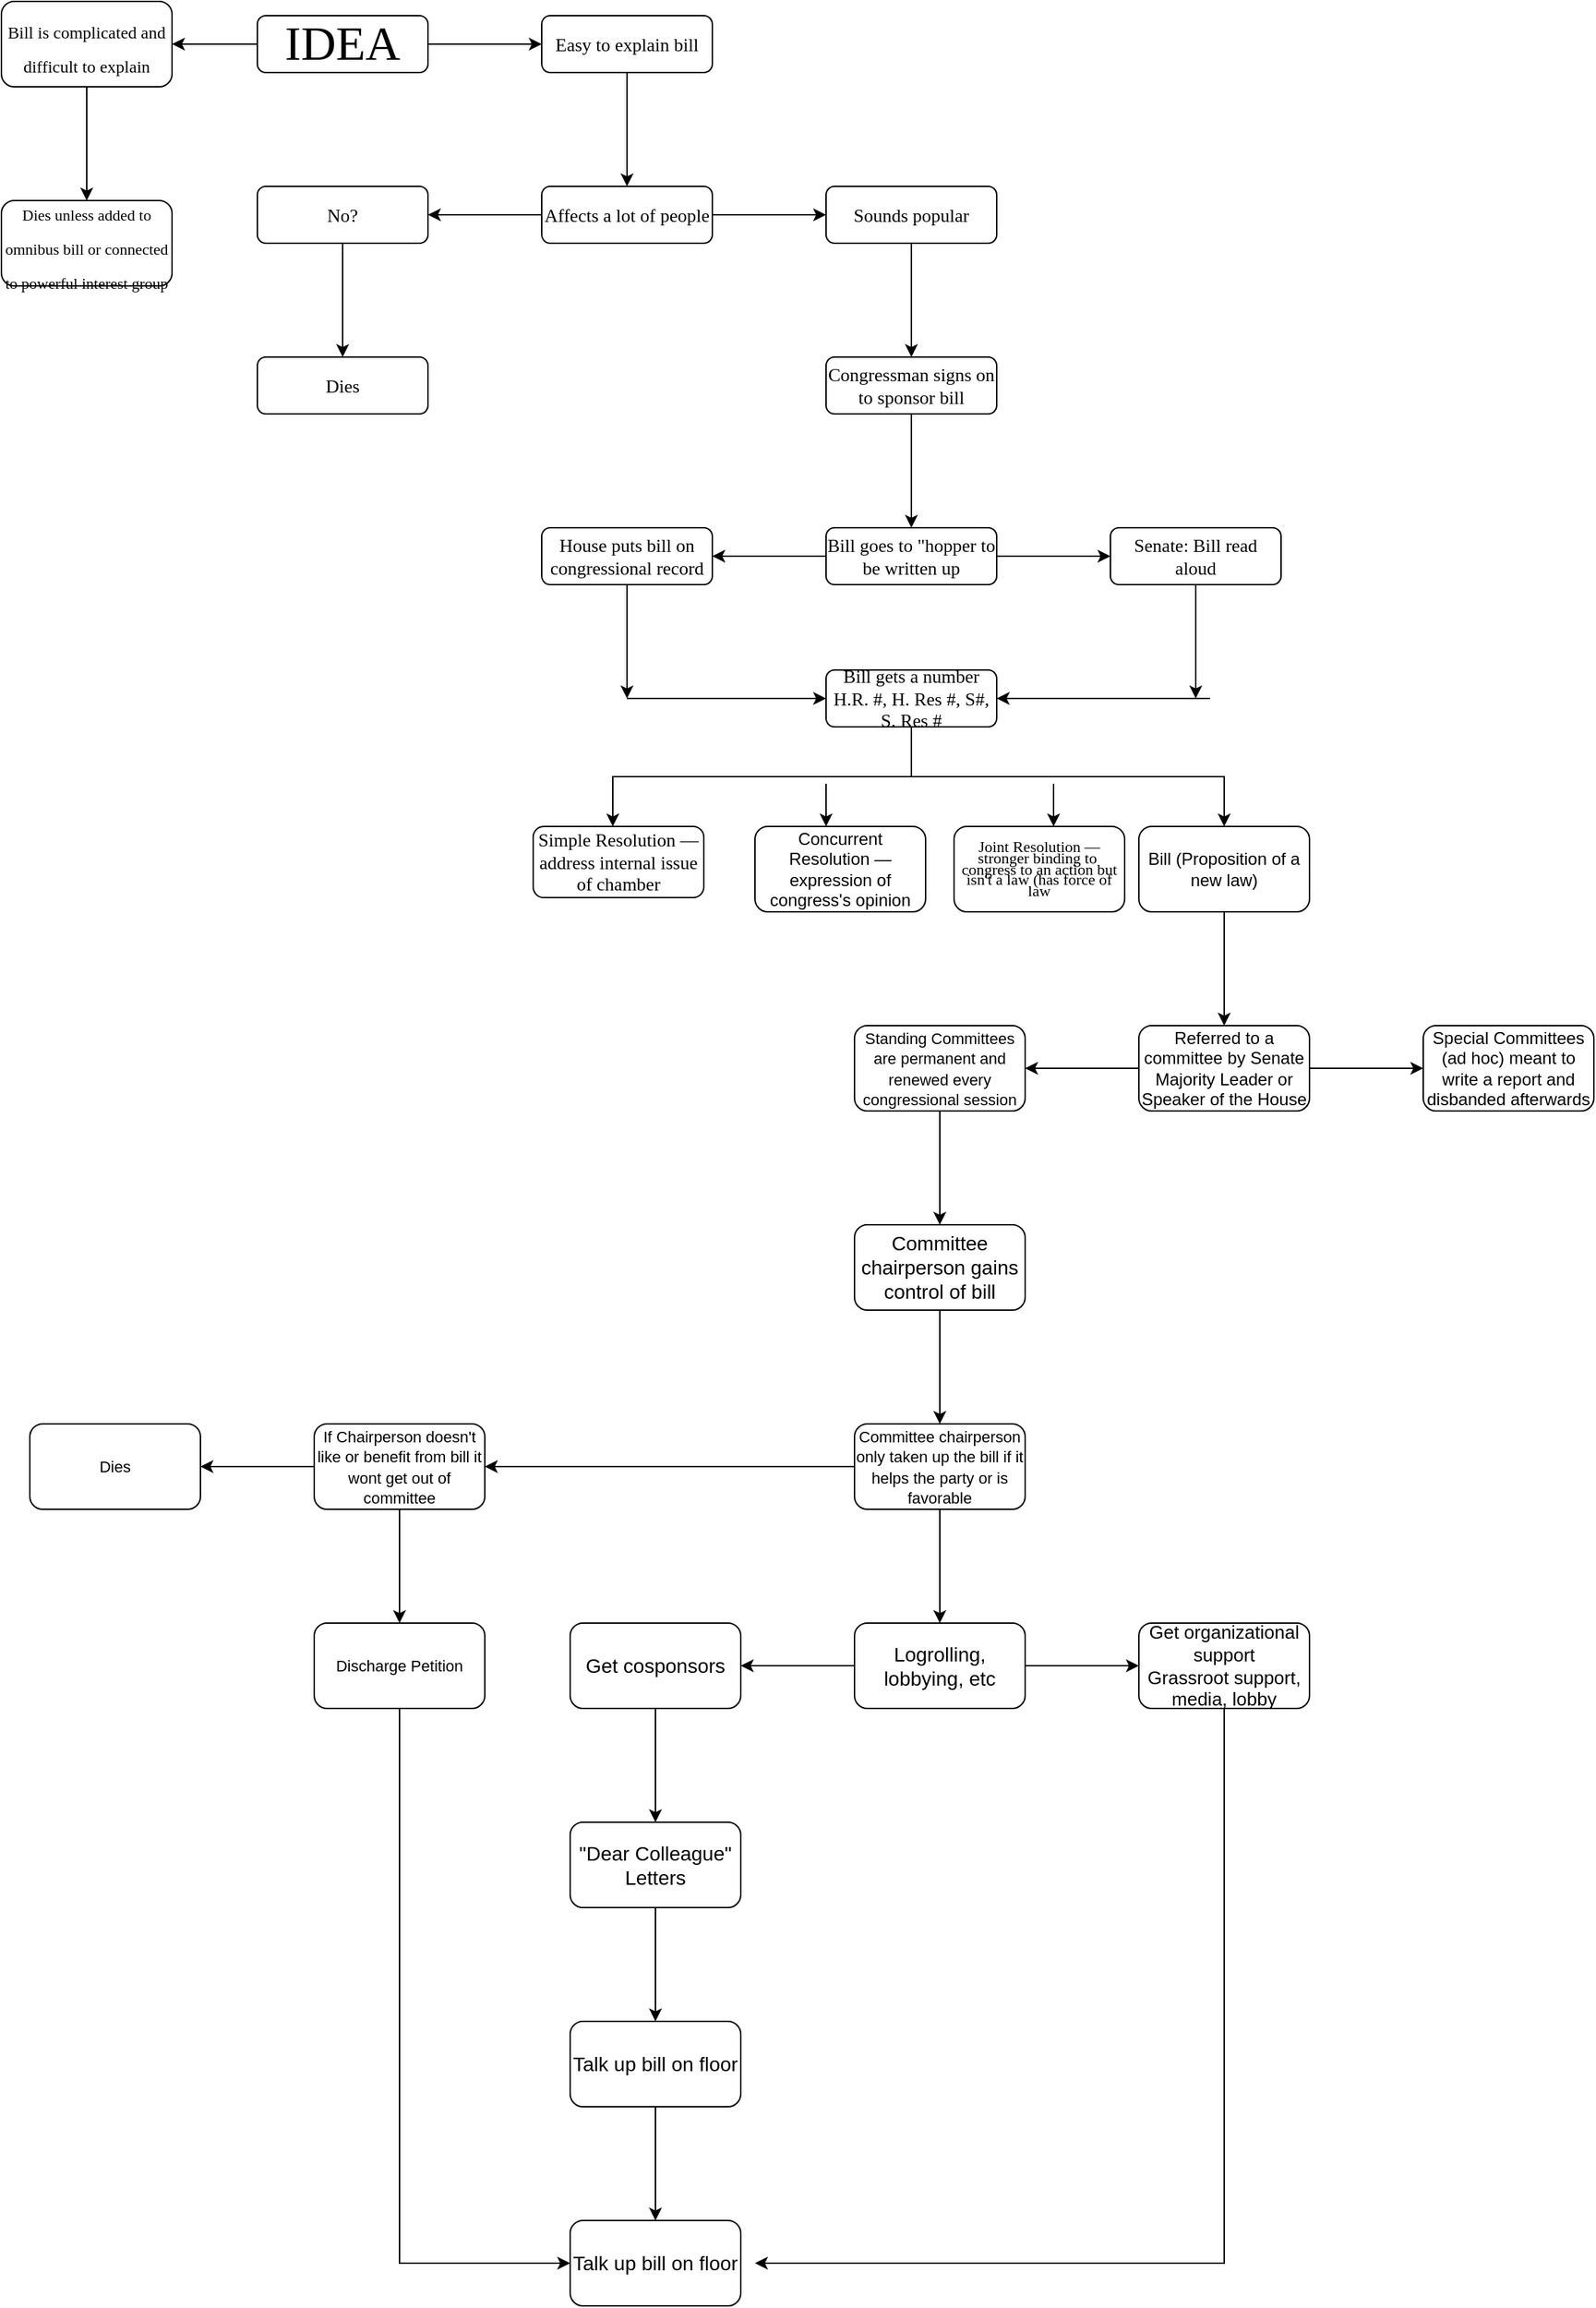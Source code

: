 <mxfile version="20.6.0" type="github">
  <diagram id="C5RBs43oDa-KdzZeNtuy" name="Page-1">
    <mxGraphModel dx="2133" dy="871" grid="1" gridSize="10" guides="1" tooltips="1" connect="1" arrows="1" fold="1" page="1" pageScale="1" pageWidth="827" pageHeight="1169" math="0" shadow="0">
      <root>
        <mxCell id="WIyWlLk6GJQsqaUBKTNV-0" />
        <mxCell id="WIyWlLk6GJQsqaUBKTNV-1" parent="WIyWlLk6GJQsqaUBKTNV-0" />
        <mxCell id="nTinVmcu9oHWkOwA1oCq-3" value="" style="edgeStyle=orthogonalEdgeStyle;rounded=0;orthogonalLoop=1;jettySize=auto;html=1;fontFamily=Times New Roman;fontSize=12;" edge="1" parent="WIyWlLk6GJQsqaUBKTNV-1" source="WIyWlLk6GJQsqaUBKTNV-3" target="nTinVmcu9oHWkOwA1oCq-1">
          <mxGeometry relative="1" as="geometry" />
        </mxCell>
        <mxCell id="nTinVmcu9oHWkOwA1oCq-8" value="" style="edgeStyle=orthogonalEdgeStyle;rounded=0;orthogonalLoop=1;jettySize=auto;html=1;fontFamily=Times New Roman;fontSize=11;" edge="1" parent="WIyWlLk6GJQsqaUBKTNV-1" source="WIyWlLk6GJQsqaUBKTNV-3" target="nTinVmcu9oHWkOwA1oCq-7">
          <mxGeometry relative="1" as="geometry" />
        </mxCell>
        <mxCell id="WIyWlLk6GJQsqaUBKTNV-3" value="&lt;font face=&quot;Times New Roman&quot;&gt;&lt;span style=&quot;font-size: 34px;&quot;&gt;IDEA&lt;/span&gt;&lt;/font&gt;" style="rounded=1;whiteSpace=wrap;html=1;fontSize=12;glass=0;strokeWidth=1;shadow=0;" parent="WIyWlLk6GJQsqaUBKTNV-1" vertex="1">
          <mxGeometry x="160" y="80" width="120" height="40" as="geometry" />
        </mxCell>
        <mxCell id="nTinVmcu9oHWkOwA1oCq-5" value="" style="edgeStyle=orthogonalEdgeStyle;rounded=0;orthogonalLoop=1;jettySize=auto;html=1;fontFamily=Times New Roman;fontSize=12;" edge="1" parent="WIyWlLk6GJQsqaUBKTNV-1" source="nTinVmcu9oHWkOwA1oCq-1" target="nTinVmcu9oHWkOwA1oCq-4">
          <mxGeometry relative="1" as="geometry" />
        </mxCell>
        <mxCell id="nTinVmcu9oHWkOwA1oCq-1" value="&lt;font style=&quot;font-size: 12px;&quot;&gt;Bill is complicated and difficult to explain&lt;/font&gt;" style="whiteSpace=wrap;html=1;rounded=1;glass=0;strokeWidth=1;shadow=0;fontFamily=Times New Roman;fontSize=20;" vertex="1" parent="WIyWlLk6GJQsqaUBKTNV-1">
          <mxGeometry x="-20" y="70" width="120" height="60" as="geometry" />
        </mxCell>
        <mxCell id="nTinVmcu9oHWkOwA1oCq-4" value="&lt;font style=&quot;font-size: 11px;&quot;&gt;Dies unless added to omnibus bill or connected to powerful interest group&lt;/font&gt;" style="whiteSpace=wrap;html=1;rounded=1;glass=0;strokeWidth=1;shadow=0;fontFamily=Times New Roman;fontSize=20;" vertex="1" parent="WIyWlLk6GJQsqaUBKTNV-1">
          <mxGeometry x="-20" y="210" width="120" height="60" as="geometry" />
        </mxCell>
        <mxCell id="nTinVmcu9oHWkOwA1oCq-10" value="" style="edgeStyle=orthogonalEdgeStyle;rounded=0;orthogonalLoop=1;jettySize=auto;html=1;fontFamily=Times New Roman;fontSize=13;" edge="1" parent="WIyWlLk6GJQsqaUBKTNV-1" source="nTinVmcu9oHWkOwA1oCq-7" target="nTinVmcu9oHWkOwA1oCq-9">
          <mxGeometry relative="1" as="geometry" />
        </mxCell>
        <mxCell id="nTinVmcu9oHWkOwA1oCq-7" value="&lt;font style=&quot;font-size: 13px;&quot; face=&quot;Times New Roman&quot;&gt;Easy to explain bill&lt;/font&gt;" style="rounded=1;whiteSpace=wrap;html=1;fontSize=12;glass=0;strokeWidth=1;shadow=0;" vertex="1" parent="WIyWlLk6GJQsqaUBKTNV-1">
          <mxGeometry x="360" y="80" width="120" height="40" as="geometry" />
        </mxCell>
        <mxCell id="nTinVmcu9oHWkOwA1oCq-12" value="" style="edgeStyle=orthogonalEdgeStyle;rounded=0;orthogonalLoop=1;jettySize=auto;html=1;fontFamily=Times New Roman;fontSize=13;" edge="1" parent="WIyWlLk6GJQsqaUBKTNV-1" source="nTinVmcu9oHWkOwA1oCq-9" target="nTinVmcu9oHWkOwA1oCq-11">
          <mxGeometry relative="1" as="geometry" />
        </mxCell>
        <mxCell id="nTinVmcu9oHWkOwA1oCq-16" value="" style="edgeStyle=orthogonalEdgeStyle;rounded=0;orthogonalLoop=1;jettySize=auto;html=1;fontFamily=Times New Roman;fontSize=34;" edge="1" parent="WIyWlLk6GJQsqaUBKTNV-1" source="nTinVmcu9oHWkOwA1oCq-9" target="nTinVmcu9oHWkOwA1oCq-15">
          <mxGeometry relative="1" as="geometry" />
        </mxCell>
        <mxCell id="nTinVmcu9oHWkOwA1oCq-9" value="&lt;font style=&quot;font-size: 13px;&quot; face=&quot;Times New Roman&quot;&gt;Affects a lot of people&lt;/font&gt;" style="rounded=1;whiteSpace=wrap;html=1;fontSize=12;glass=0;strokeWidth=1;shadow=0;" vertex="1" parent="WIyWlLk6GJQsqaUBKTNV-1">
          <mxGeometry x="360" y="200" width="120" height="40" as="geometry" />
        </mxCell>
        <mxCell id="nTinVmcu9oHWkOwA1oCq-14" value="" style="edgeStyle=orthogonalEdgeStyle;rounded=0;orthogonalLoop=1;jettySize=auto;html=1;fontFamily=Times New Roman;fontSize=13;" edge="1" parent="WIyWlLk6GJQsqaUBKTNV-1" source="nTinVmcu9oHWkOwA1oCq-11" target="nTinVmcu9oHWkOwA1oCq-13">
          <mxGeometry relative="1" as="geometry" />
        </mxCell>
        <mxCell id="nTinVmcu9oHWkOwA1oCq-11" value="&lt;font style=&quot;font-size: 13px;&quot; face=&quot;Times New Roman&quot;&gt;No?&lt;/font&gt;" style="rounded=1;whiteSpace=wrap;html=1;fontSize=12;glass=0;strokeWidth=1;shadow=0;" vertex="1" parent="WIyWlLk6GJQsqaUBKTNV-1">
          <mxGeometry x="160" y="200" width="120" height="40" as="geometry" />
        </mxCell>
        <mxCell id="nTinVmcu9oHWkOwA1oCq-13" value="&lt;font style=&quot;font-size: 13px;&quot; face=&quot;Times New Roman&quot;&gt;Dies&lt;/font&gt;" style="rounded=1;whiteSpace=wrap;html=1;fontSize=12;glass=0;strokeWidth=1;shadow=0;" vertex="1" parent="WIyWlLk6GJQsqaUBKTNV-1">
          <mxGeometry x="160" y="320" width="120" height="40" as="geometry" />
        </mxCell>
        <mxCell id="nTinVmcu9oHWkOwA1oCq-18" value="" style="edgeStyle=orthogonalEdgeStyle;rounded=0;orthogonalLoop=1;jettySize=auto;html=1;fontFamily=Times New Roman;fontSize=34;" edge="1" parent="WIyWlLk6GJQsqaUBKTNV-1" source="nTinVmcu9oHWkOwA1oCq-15" target="nTinVmcu9oHWkOwA1oCq-17">
          <mxGeometry relative="1" as="geometry" />
        </mxCell>
        <mxCell id="nTinVmcu9oHWkOwA1oCq-15" value="&lt;font style=&quot;font-size: 13px;&quot; face=&quot;Times New Roman&quot;&gt;Sounds popular&lt;/font&gt;" style="rounded=1;whiteSpace=wrap;html=1;fontSize=12;glass=0;strokeWidth=1;shadow=0;" vertex="1" parent="WIyWlLk6GJQsqaUBKTNV-1">
          <mxGeometry x="560" y="200" width="120" height="40" as="geometry" />
        </mxCell>
        <mxCell id="nTinVmcu9oHWkOwA1oCq-21" value="" style="edgeStyle=orthogonalEdgeStyle;rounded=0;orthogonalLoop=1;jettySize=auto;html=1;fontFamily=Times New Roman;fontSize=34;" edge="1" parent="WIyWlLk6GJQsqaUBKTNV-1" source="nTinVmcu9oHWkOwA1oCq-17" target="nTinVmcu9oHWkOwA1oCq-20">
          <mxGeometry relative="1" as="geometry" />
        </mxCell>
        <mxCell id="nTinVmcu9oHWkOwA1oCq-17" value="&lt;font style=&quot;font-size: 13px;&quot; face=&quot;Times New Roman&quot;&gt;Congressman signs on to sponsor bill&lt;/font&gt;" style="rounded=1;whiteSpace=wrap;html=1;fontSize=12;glass=0;strokeWidth=1;shadow=0;" vertex="1" parent="WIyWlLk6GJQsqaUBKTNV-1">
          <mxGeometry x="560" y="320" width="120" height="40" as="geometry" />
        </mxCell>
        <mxCell id="nTinVmcu9oHWkOwA1oCq-23" value="" style="edgeStyle=orthogonalEdgeStyle;rounded=0;orthogonalLoop=1;jettySize=auto;html=1;fontFamily=Times New Roman;fontSize=34;" edge="1" parent="WIyWlLk6GJQsqaUBKTNV-1" source="nTinVmcu9oHWkOwA1oCq-20" target="nTinVmcu9oHWkOwA1oCq-22">
          <mxGeometry relative="1" as="geometry" />
        </mxCell>
        <mxCell id="nTinVmcu9oHWkOwA1oCq-25" value="" style="edgeStyle=orthogonalEdgeStyle;rounded=0;orthogonalLoop=1;jettySize=auto;html=1;fontFamily=Times New Roman;fontSize=34;" edge="1" parent="WIyWlLk6GJQsqaUBKTNV-1" source="nTinVmcu9oHWkOwA1oCq-20" target="nTinVmcu9oHWkOwA1oCq-24">
          <mxGeometry relative="1" as="geometry" />
        </mxCell>
        <mxCell id="nTinVmcu9oHWkOwA1oCq-20" value="&lt;font style=&quot;font-size: 13px;&quot; face=&quot;Times New Roman&quot;&gt;Bill goes to &quot;hopper to be written up&lt;/font&gt;" style="rounded=1;whiteSpace=wrap;html=1;fontSize=12;glass=0;strokeWidth=1;shadow=0;" vertex="1" parent="WIyWlLk6GJQsqaUBKTNV-1">
          <mxGeometry x="560" y="440" width="120" height="40" as="geometry" />
        </mxCell>
        <mxCell id="nTinVmcu9oHWkOwA1oCq-27" value="" style="edgeStyle=orthogonalEdgeStyle;rounded=0;orthogonalLoop=1;jettySize=auto;html=1;fontFamily=Times New Roman;fontSize=34;" edge="1" parent="WIyWlLk6GJQsqaUBKTNV-1" source="nTinVmcu9oHWkOwA1oCq-22">
          <mxGeometry relative="1" as="geometry">
            <mxPoint x="420" y="560" as="targetPoint" />
          </mxGeometry>
        </mxCell>
        <mxCell id="nTinVmcu9oHWkOwA1oCq-22" value="&lt;font style=&quot;&quot; face=&quot;Times New Roman&quot;&gt;&lt;span style=&quot;font-size: 13px;&quot;&gt;House puts bill on congressional&amp;nbsp;record&lt;/span&gt;&lt;/font&gt;" style="rounded=1;whiteSpace=wrap;html=1;fontSize=12;glass=0;strokeWidth=1;shadow=0;" vertex="1" parent="WIyWlLk6GJQsqaUBKTNV-1">
          <mxGeometry x="360" y="440" width="120" height="40" as="geometry" />
        </mxCell>
        <mxCell id="nTinVmcu9oHWkOwA1oCq-31" value="" style="edgeStyle=orthogonalEdgeStyle;rounded=0;orthogonalLoop=1;jettySize=auto;html=1;fontFamily=Times New Roman;fontSize=34;" edge="1" parent="WIyWlLk6GJQsqaUBKTNV-1" source="nTinVmcu9oHWkOwA1oCq-24">
          <mxGeometry relative="1" as="geometry">
            <mxPoint x="820" y="560" as="targetPoint" />
          </mxGeometry>
        </mxCell>
        <mxCell id="nTinVmcu9oHWkOwA1oCq-24" value="&lt;font style=&quot;font-size: 13px;&quot; face=&quot;Times New Roman&quot;&gt;Senate: Bill read aloud&lt;/font&gt;" style="rounded=1;whiteSpace=wrap;html=1;fontSize=12;glass=0;strokeWidth=1;shadow=0;" vertex="1" parent="WIyWlLk6GJQsqaUBKTNV-1">
          <mxGeometry x="760" y="440" width="120" height="40" as="geometry" />
        </mxCell>
        <mxCell id="nTinVmcu9oHWkOwA1oCq-28" value="" style="endArrow=classic;html=1;rounded=0;fontFamily=Times New Roman;fontSize=34;" edge="1" parent="WIyWlLk6GJQsqaUBKTNV-1">
          <mxGeometry width="50" height="50" relative="1" as="geometry">
            <mxPoint x="420" y="560" as="sourcePoint" />
            <mxPoint x="560" y="560" as="targetPoint" />
          </mxGeometry>
        </mxCell>
        <mxCell id="nTinVmcu9oHWkOwA1oCq-29" value="" style="endArrow=classic;html=1;rounded=0;fontFamily=Times New Roman;fontSize=34;" edge="1" parent="WIyWlLk6GJQsqaUBKTNV-1">
          <mxGeometry width="50" height="50" relative="1" as="geometry">
            <mxPoint x="830" y="560" as="sourcePoint" />
            <mxPoint x="680" y="560" as="targetPoint" />
          </mxGeometry>
        </mxCell>
        <mxCell id="nTinVmcu9oHWkOwA1oCq-36" value="" style="edgeStyle=orthogonalEdgeStyle;rounded=0;orthogonalLoop=1;jettySize=auto;html=1;fontFamily=Times New Roman;fontSize=34;" edge="1" parent="WIyWlLk6GJQsqaUBKTNV-1" source="nTinVmcu9oHWkOwA1oCq-32" target="nTinVmcu9oHWkOwA1oCq-35">
          <mxGeometry relative="1" as="geometry">
            <Array as="points">
              <mxPoint x="620" y="615" />
              <mxPoint x="410" y="615" />
              <mxPoint x="410" y="675" />
            </Array>
          </mxGeometry>
        </mxCell>
        <mxCell id="nTinVmcu9oHWkOwA1oCq-32" value="&lt;font style=&quot;font-size: 13px;&quot; face=&quot;Times New Roman&quot;&gt;Bill gets a number&lt;br&gt;H.R. #, H. Res #, S#, S. Res #&lt;br&gt;&lt;/font&gt;" style="rounded=1;whiteSpace=wrap;html=1;fontSize=12;glass=0;strokeWidth=1;shadow=0;" vertex="1" parent="WIyWlLk6GJQsqaUBKTNV-1">
          <mxGeometry x="560" y="540" width="120" height="40" as="geometry" />
        </mxCell>
        <mxCell id="nTinVmcu9oHWkOwA1oCq-35" value="&lt;font style=&quot;font-size: 13px;&quot; face=&quot;Times New Roman&quot;&gt;Simple Resolution — address internal issue of chamber&lt;br&gt;&lt;/font&gt;" style="rounded=1;whiteSpace=wrap;html=1;fontSize=12;glass=0;strokeWidth=1;shadow=0;" vertex="1" parent="WIyWlLk6GJQsqaUBKTNV-1">
          <mxGeometry x="354" y="650" width="120" height="50" as="geometry" />
        </mxCell>
        <mxCell id="nTinVmcu9oHWkOwA1oCq-38" value="" style="endArrow=classic;html=1;rounded=0;fontFamily=Times New Roman;fontSize=34;" edge="1" parent="WIyWlLk6GJQsqaUBKTNV-1">
          <mxGeometry width="50" height="50" relative="1" as="geometry">
            <mxPoint x="560" y="620" as="sourcePoint" />
            <mxPoint x="560" y="650" as="targetPoint" />
          </mxGeometry>
        </mxCell>
        <mxCell id="nTinVmcu9oHWkOwA1oCq-39" value="Concurrent Resolution — expression of congress&#39;s opinion" style="whiteSpace=wrap;html=1;rounded=1;glass=0;strokeWidth=1;shadow=0;" vertex="1" parent="WIyWlLk6GJQsqaUBKTNV-1">
          <mxGeometry x="510" y="650" width="120" height="60" as="geometry" />
        </mxCell>
        <mxCell id="nTinVmcu9oHWkOwA1oCq-41" value="" style="edgeStyle=orthogonalEdgeStyle;rounded=0;orthogonalLoop=1;jettySize=auto;html=1;fontFamily=Times New Roman;fontSize=34;" edge="1" parent="WIyWlLk6GJQsqaUBKTNV-1">
          <mxGeometry relative="1" as="geometry">
            <mxPoint x="620" y="580" as="sourcePoint" />
            <mxPoint x="840" y="650" as="targetPoint" />
            <Array as="points">
              <mxPoint x="620" y="615" />
              <mxPoint x="840" y="615" />
              <mxPoint x="840" y="650" />
            </Array>
          </mxGeometry>
        </mxCell>
        <mxCell id="nTinVmcu9oHWkOwA1oCq-49" value="" style="edgeStyle=orthogonalEdgeStyle;rounded=0;orthogonalLoop=1;jettySize=auto;html=1;fontFamily=Times New Roman;fontSize=11;" edge="1" parent="WIyWlLk6GJQsqaUBKTNV-1" source="nTinVmcu9oHWkOwA1oCq-42" target="nTinVmcu9oHWkOwA1oCq-48">
          <mxGeometry relative="1" as="geometry" />
        </mxCell>
        <mxCell id="nTinVmcu9oHWkOwA1oCq-42" value="Bill (Proposition of a new law)" style="whiteSpace=wrap;html=1;rounded=1;glass=0;strokeWidth=1;shadow=0;" vertex="1" parent="WIyWlLk6GJQsqaUBKTNV-1">
          <mxGeometry x="780" y="650" width="120" height="60" as="geometry" />
        </mxCell>
        <mxCell id="nTinVmcu9oHWkOwA1oCq-44" value="" style="endArrow=classic;html=1;rounded=0;fontFamily=Times New Roman;fontSize=34;" edge="1" parent="WIyWlLk6GJQsqaUBKTNV-1">
          <mxGeometry width="50" height="50" relative="1" as="geometry">
            <mxPoint x="720" y="620" as="sourcePoint" />
            <mxPoint x="720" y="650" as="targetPoint" />
            <Array as="points">
              <mxPoint x="720" y="640" />
            </Array>
          </mxGeometry>
        </mxCell>
        <mxCell id="nTinVmcu9oHWkOwA1oCq-45" value="&lt;p style=&quot;line-height: 70%; font-size: 11px;&quot;&gt;&lt;font style=&quot;font-size: 11px;&quot;&gt;Joint Resolution — stronger binding to&amp;nbsp; congress to an action but isn&#39;t a law (has force of law&lt;/font&gt;&lt;/p&gt;" style="rounded=1;whiteSpace=wrap;html=1;fontFamily=Times New Roman;fontSize=34;" vertex="1" parent="WIyWlLk6GJQsqaUBKTNV-1">
          <mxGeometry x="650" y="650" width="120" height="60" as="geometry" />
        </mxCell>
        <mxCell id="nTinVmcu9oHWkOwA1oCq-51" value="" style="edgeStyle=orthogonalEdgeStyle;rounded=0;orthogonalLoop=1;jettySize=auto;html=1;fontFamily=Times New Roman;fontSize=11;" edge="1" parent="WIyWlLk6GJQsqaUBKTNV-1" source="nTinVmcu9oHWkOwA1oCq-48" target="nTinVmcu9oHWkOwA1oCq-50">
          <mxGeometry relative="1" as="geometry" />
        </mxCell>
        <mxCell id="nTinVmcu9oHWkOwA1oCq-53" value="" style="edgeStyle=orthogonalEdgeStyle;rounded=0;orthogonalLoop=1;jettySize=auto;html=1;fontFamily=Times New Roman;fontSize=11;" edge="1" parent="WIyWlLk6GJQsqaUBKTNV-1" source="nTinVmcu9oHWkOwA1oCq-48" target="nTinVmcu9oHWkOwA1oCq-52">
          <mxGeometry relative="1" as="geometry" />
        </mxCell>
        <mxCell id="nTinVmcu9oHWkOwA1oCq-48" value="Referred to a committee by Senate Majority Leader or Speaker of the House" style="whiteSpace=wrap;html=1;rounded=1;glass=0;strokeWidth=1;shadow=0;" vertex="1" parent="WIyWlLk6GJQsqaUBKTNV-1">
          <mxGeometry x="780" y="790" width="120" height="60" as="geometry" />
        </mxCell>
        <mxCell id="nTinVmcu9oHWkOwA1oCq-50" value="Special Committees (ad hoc) meant to write a report and disbanded afterwards" style="whiteSpace=wrap;html=1;rounded=1;glass=0;strokeWidth=1;shadow=0;" vertex="1" parent="WIyWlLk6GJQsqaUBKTNV-1">
          <mxGeometry x="980" y="790" width="120" height="60" as="geometry" />
        </mxCell>
        <mxCell id="nTinVmcu9oHWkOwA1oCq-56" value="" style="edgeStyle=orthogonalEdgeStyle;rounded=0;orthogonalLoop=1;jettySize=auto;html=1;fontFamily=Times New Roman;fontSize=11;" edge="1" parent="WIyWlLk6GJQsqaUBKTNV-1" source="nTinVmcu9oHWkOwA1oCq-52" target="nTinVmcu9oHWkOwA1oCq-55">
          <mxGeometry relative="1" as="geometry" />
        </mxCell>
        <mxCell id="nTinVmcu9oHWkOwA1oCq-52" value="&lt;font style=&quot;font-size: 11px;&quot;&gt;Standing Committees are permanent and renewed every congressional session&lt;/font&gt;" style="whiteSpace=wrap;html=1;rounded=1;glass=0;strokeWidth=1;shadow=0;" vertex="1" parent="WIyWlLk6GJQsqaUBKTNV-1">
          <mxGeometry x="580" y="790" width="120" height="60" as="geometry" />
        </mxCell>
        <mxCell id="nTinVmcu9oHWkOwA1oCq-58" value="" style="edgeStyle=orthogonalEdgeStyle;rounded=0;orthogonalLoop=1;jettySize=auto;html=1;fontFamily=Times New Roman;fontSize=14;" edge="1" parent="WIyWlLk6GJQsqaUBKTNV-1" source="nTinVmcu9oHWkOwA1oCq-55" target="nTinVmcu9oHWkOwA1oCq-57">
          <mxGeometry relative="1" as="geometry" />
        </mxCell>
        <mxCell id="nTinVmcu9oHWkOwA1oCq-55" value="&lt;font style=&quot;font-size: 14px;&quot;&gt;Committee chairperson gains control of bill&lt;/font&gt;" style="whiteSpace=wrap;html=1;rounded=1;glass=0;strokeWidth=1;shadow=0;" vertex="1" parent="WIyWlLk6GJQsqaUBKTNV-1">
          <mxGeometry x="580" y="930" width="120" height="60" as="geometry" />
        </mxCell>
        <mxCell id="nTinVmcu9oHWkOwA1oCq-60" value="" style="edgeStyle=orthogonalEdgeStyle;rounded=0;orthogonalLoop=1;jettySize=auto;html=1;fontFamily=Times New Roman;fontSize=11;" edge="1" parent="WIyWlLk6GJQsqaUBKTNV-1" source="nTinVmcu9oHWkOwA1oCq-57" target="nTinVmcu9oHWkOwA1oCq-59">
          <mxGeometry relative="1" as="geometry" />
        </mxCell>
        <mxCell id="nTinVmcu9oHWkOwA1oCq-67" value="" style="edgeStyle=orthogonalEdgeStyle;rounded=0;orthogonalLoop=1;jettySize=auto;html=1;fontFamily=Times New Roman;fontSize=11;" edge="1" parent="WIyWlLk6GJQsqaUBKTNV-1" source="nTinVmcu9oHWkOwA1oCq-57" target="nTinVmcu9oHWkOwA1oCq-66">
          <mxGeometry relative="1" as="geometry" />
        </mxCell>
        <mxCell id="nTinVmcu9oHWkOwA1oCq-57" value="&lt;font style=&quot;font-size: 11px;&quot;&gt;Committee chairperson only taken up the bill if it helps the party or is favorable&lt;/font&gt;" style="whiteSpace=wrap;html=1;rounded=1;glass=0;strokeWidth=1;shadow=0;" vertex="1" parent="WIyWlLk6GJQsqaUBKTNV-1">
          <mxGeometry x="580" y="1070" width="120" height="60" as="geometry" />
        </mxCell>
        <mxCell id="nTinVmcu9oHWkOwA1oCq-62" value="" style="edgeStyle=orthogonalEdgeStyle;rounded=0;orthogonalLoop=1;jettySize=auto;html=1;fontFamily=Times New Roman;fontSize=11;" edge="1" parent="WIyWlLk6GJQsqaUBKTNV-1" source="nTinVmcu9oHWkOwA1oCq-59" target="nTinVmcu9oHWkOwA1oCq-61">
          <mxGeometry relative="1" as="geometry" />
        </mxCell>
        <mxCell id="nTinVmcu9oHWkOwA1oCq-65" value="" style="edgeStyle=orthogonalEdgeStyle;rounded=0;orthogonalLoop=1;jettySize=auto;html=1;fontFamily=Times New Roman;fontSize=11;" edge="1" parent="WIyWlLk6GJQsqaUBKTNV-1" source="nTinVmcu9oHWkOwA1oCq-59" target="nTinVmcu9oHWkOwA1oCq-64">
          <mxGeometry relative="1" as="geometry" />
        </mxCell>
        <mxCell id="nTinVmcu9oHWkOwA1oCq-59" value="&lt;font style=&quot;font-size: 11px;&quot;&gt;If Chairperson doesn&#39;t like or benefit from bill it wont get out of committee&lt;/font&gt;" style="whiteSpace=wrap;html=1;rounded=1;glass=0;strokeWidth=1;shadow=0;" vertex="1" parent="WIyWlLk6GJQsqaUBKTNV-1">
          <mxGeometry x="200" y="1070" width="120" height="60" as="geometry" />
        </mxCell>
        <mxCell id="nTinVmcu9oHWkOwA1oCq-61" value="&lt;font style=&quot;font-size: 11px;&quot;&gt;Dies&lt;/font&gt;" style="whiteSpace=wrap;html=1;rounded=1;glass=0;strokeWidth=1;shadow=0;" vertex="1" parent="WIyWlLk6GJQsqaUBKTNV-1">
          <mxGeometry y="1070" width="120" height="60" as="geometry" />
        </mxCell>
        <mxCell id="nTinVmcu9oHWkOwA1oCq-83" value="" style="edgeStyle=orthogonalEdgeStyle;rounded=0;orthogonalLoop=1;jettySize=auto;html=1;fontFamily=Times New Roman;fontSize=13;entryX=0;entryY=0.5;entryDx=0;entryDy=0;" edge="1" parent="WIyWlLk6GJQsqaUBKTNV-1" source="nTinVmcu9oHWkOwA1oCq-64" target="nTinVmcu9oHWkOwA1oCq-80">
          <mxGeometry relative="1" as="geometry">
            <mxPoint x="260" y="1660" as="targetPoint" />
            <Array as="points">
              <mxPoint x="260" y="1660" />
            </Array>
          </mxGeometry>
        </mxCell>
        <mxCell id="nTinVmcu9oHWkOwA1oCq-64" value="&lt;font style=&quot;font-size: 11px;&quot;&gt;Discharge Petition&lt;/font&gt;" style="whiteSpace=wrap;html=1;rounded=1;glass=0;strokeWidth=1;shadow=0;" vertex="1" parent="WIyWlLk6GJQsqaUBKTNV-1">
          <mxGeometry x="200" y="1210" width="120" height="60" as="geometry" />
        </mxCell>
        <mxCell id="nTinVmcu9oHWkOwA1oCq-69" value="" style="edgeStyle=orthogonalEdgeStyle;rounded=0;orthogonalLoop=1;jettySize=auto;html=1;fontFamily=Times New Roman;fontSize=14;" edge="1" parent="WIyWlLk6GJQsqaUBKTNV-1" source="nTinVmcu9oHWkOwA1oCq-66" target="nTinVmcu9oHWkOwA1oCq-68">
          <mxGeometry relative="1" as="geometry" />
        </mxCell>
        <mxCell id="nTinVmcu9oHWkOwA1oCq-76" value="" style="edgeStyle=orthogonalEdgeStyle;rounded=0;orthogonalLoop=1;jettySize=auto;html=1;fontFamily=Times New Roman;fontSize=14;" edge="1" parent="WIyWlLk6GJQsqaUBKTNV-1" source="nTinVmcu9oHWkOwA1oCq-66" target="nTinVmcu9oHWkOwA1oCq-75">
          <mxGeometry relative="1" as="geometry" />
        </mxCell>
        <mxCell id="nTinVmcu9oHWkOwA1oCq-66" value="&lt;font style=&quot;font-size: 14px;&quot;&gt;Logrolling, lobbying, etc&lt;/font&gt;" style="whiteSpace=wrap;html=1;rounded=1;glass=0;strokeWidth=1;shadow=0;" vertex="1" parent="WIyWlLk6GJQsqaUBKTNV-1">
          <mxGeometry x="580" y="1210" width="120" height="60" as="geometry" />
        </mxCell>
        <mxCell id="nTinVmcu9oHWkOwA1oCq-72" value="" style="edgeStyle=orthogonalEdgeStyle;rounded=0;orthogonalLoop=1;jettySize=auto;html=1;fontFamily=Times New Roman;fontSize=14;" edge="1" parent="WIyWlLk6GJQsqaUBKTNV-1" source="nTinVmcu9oHWkOwA1oCq-68" target="nTinVmcu9oHWkOwA1oCq-71">
          <mxGeometry relative="1" as="geometry" />
        </mxCell>
        <mxCell id="nTinVmcu9oHWkOwA1oCq-68" value="&lt;font style=&quot;font-size: 14px;&quot;&gt;Get cosponsors&lt;/font&gt;" style="whiteSpace=wrap;html=1;rounded=1;glass=0;strokeWidth=1;shadow=0;" vertex="1" parent="WIyWlLk6GJQsqaUBKTNV-1">
          <mxGeometry x="380" y="1210" width="120" height="60" as="geometry" />
        </mxCell>
        <mxCell id="nTinVmcu9oHWkOwA1oCq-74" value="" style="edgeStyle=orthogonalEdgeStyle;rounded=0;orthogonalLoop=1;jettySize=auto;html=1;fontFamily=Times New Roman;fontSize=14;" edge="1" parent="WIyWlLk6GJQsqaUBKTNV-1" source="nTinVmcu9oHWkOwA1oCq-71" target="nTinVmcu9oHWkOwA1oCq-73">
          <mxGeometry relative="1" as="geometry" />
        </mxCell>
        <mxCell id="nTinVmcu9oHWkOwA1oCq-71" value="&lt;font style=&quot;font-size: 14px;&quot;&gt;&quot;Dear Colleague&quot; Letters&lt;/font&gt;" style="whiteSpace=wrap;html=1;rounded=1;glass=0;strokeWidth=1;shadow=0;" vertex="1" parent="WIyWlLk6GJQsqaUBKTNV-1">
          <mxGeometry x="380" y="1350" width="120" height="60" as="geometry" />
        </mxCell>
        <mxCell id="nTinVmcu9oHWkOwA1oCq-81" value="" style="edgeStyle=orthogonalEdgeStyle;rounded=0;orthogonalLoop=1;jettySize=auto;html=1;fontFamily=Times New Roman;fontSize=13;" edge="1" parent="WIyWlLk6GJQsqaUBKTNV-1" source="nTinVmcu9oHWkOwA1oCq-73" target="nTinVmcu9oHWkOwA1oCq-80">
          <mxGeometry relative="1" as="geometry" />
        </mxCell>
        <mxCell id="nTinVmcu9oHWkOwA1oCq-73" value="&lt;font style=&quot;font-size: 14px;&quot;&gt;Talk up bill on floor&lt;/font&gt;" style="whiteSpace=wrap;html=1;rounded=1;glass=0;strokeWidth=1;shadow=0;" vertex="1" parent="WIyWlLk6GJQsqaUBKTNV-1">
          <mxGeometry x="380" y="1490" width="120" height="60" as="geometry" />
        </mxCell>
        <mxCell id="nTinVmcu9oHWkOwA1oCq-79" value="" style="edgeStyle=orthogonalEdgeStyle;rounded=0;orthogonalLoop=1;jettySize=auto;html=1;fontFamily=Times New Roman;fontSize=13;" edge="1" parent="WIyWlLk6GJQsqaUBKTNV-1" source="nTinVmcu9oHWkOwA1oCq-75">
          <mxGeometry relative="1" as="geometry">
            <mxPoint x="510" y="1660" as="targetPoint" />
            <Array as="points">
              <mxPoint x="840" y="1660" />
              <mxPoint x="510" y="1660" />
            </Array>
          </mxGeometry>
        </mxCell>
        <mxCell id="nTinVmcu9oHWkOwA1oCq-75" value="&lt;font style=&quot;font-size: 13px;&quot;&gt;Get organizational support&lt;br&gt;Grassroot support, media, lobby&lt;br&gt;&lt;/font&gt;" style="whiteSpace=wrap;html=1;rounded=1;glass=0;strokeWidth=1;shadow=0;" vertex="1" parent="WIyWlLk6GJQsqaUBKTNV-1">
          <mxGeometry x="780" y="1210" width="120" height="60" as="geometry" />
        </mxCell>
        <mxCell id="nTinVmcu9oHWkOwA1oCq-80" value="&lt;font style=&quot;font-size: 14px;&quot;&gt;Talk up bill on floor&lt;/font&gt;" style="whiteSpace=wrap;html=1;rounded=1;glass=0;strokeWidth=1;shadow=0;" vertex="1" parent="WIyWlLk6GJQsqaUBKTNV-1">
          <mxGeometry x="380" y="1630" width="120" height="60" as="geometry" />
        </mxCell>
      </root>
    </mxGraphModel>
  </diagram>
</mxfile>
